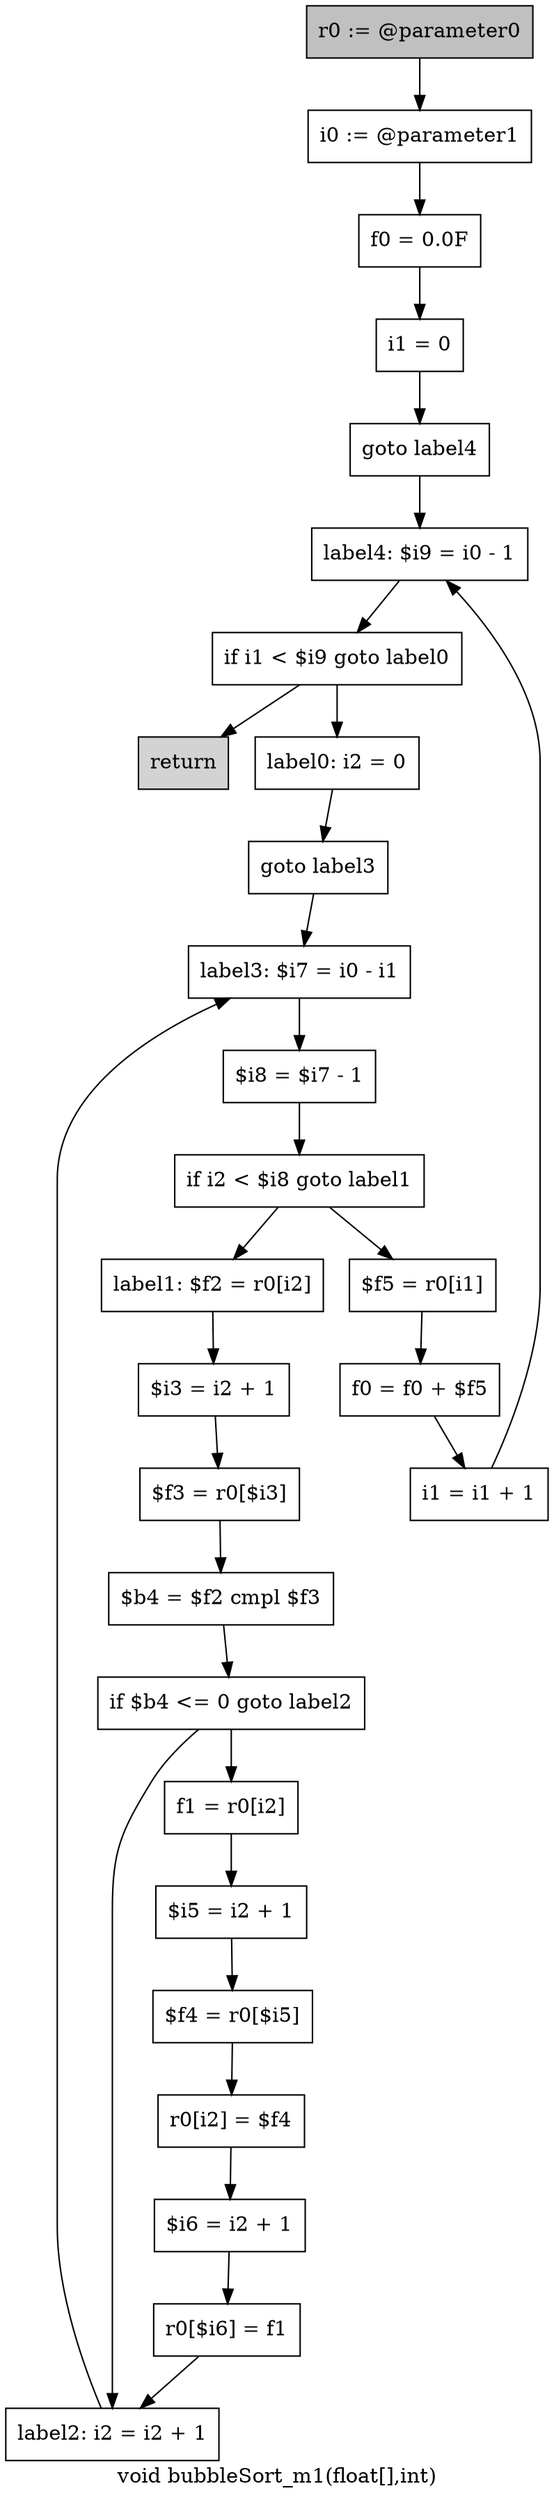 digraph "void bubbleSort_m1(float[],int)" {
    label="void bubbleSort_m1(float[],int)";
    node [shape=box];
    "0" [style=filled,fillcolor=gray,label="r0 := @parameter0",];
    "1" [label="i0 := @parameter1",];
    "0"->"1";
    "2" [label="f0 = 0.0F",];
    "1"->"2";
    "3" [label="i1 = 0",];
    "2"->"3";
    "4" [label="goto label4",];
    "3"->"4";
    "25" [label="label4: $i9 = i0 - 1",];
    "4"->"25";
    "5" [label="label0: i2 = 0",];
    "6" [label="goto label3",];
    "5"->"6";
    "19" [label="label3: $i7 = i0 - i1",];
    "6"->"19";
    "7" [label="label1: $f2 = r0[i2]",];
    "8" [label="$i3 = i2 + 1",];
    "7"->"8";
    "9" [label="$f3 = r0[$i3]",];
    "8"->"9";
    "10" [label="$b4 = $f2 cmpl $f3",];
    "9"->"10";
    "11" [label="if $b4 <= 0 goto label2",];
    "10"->"11";
    "12" [label="f1 = r0[i2]",];
    "11"->"12";
    "18" [label="label2: i2 = i2 + 1",];
    "11"->"18";
    "13" [label="$i5 = i2 + 1",];
    "12"->"13";
    "14" [label="$f4 = r0[$i5]",];
    "13"->"14";
    "15" [label="r0[i2] = $f4",];
    "14"->"15";
    "16" [label="$i6 = i2 + 1",];
    "15"->"16";
    "17" [label="r0[$i6] = f1",];
    "16"->"17";
    "17"->"18";
    "18"->"19";
    "20" [label="$i8 = $i7 - 1",];
    "19"->"20";
    "21" [label="if i2 < $i8 goto label1",];
    "20"->"21";
    "21"->"7";
    "22" [label="$f5 = r0[i1]",];
    "21"->"22";
    "23" [label="f0 = f0 + $f5",];
    "22"->"23";
    "24" [label="i1 = i1 + 1",];
    "23"->"24";
    "24"->"25";
    "26" [label="if i1 < $i9 goto label0",];
    "25"->"26";
    "26"->"5";
    "27" [style=filled,fillcolor=lightgray,label="return",];
    "26"->"27";
}
